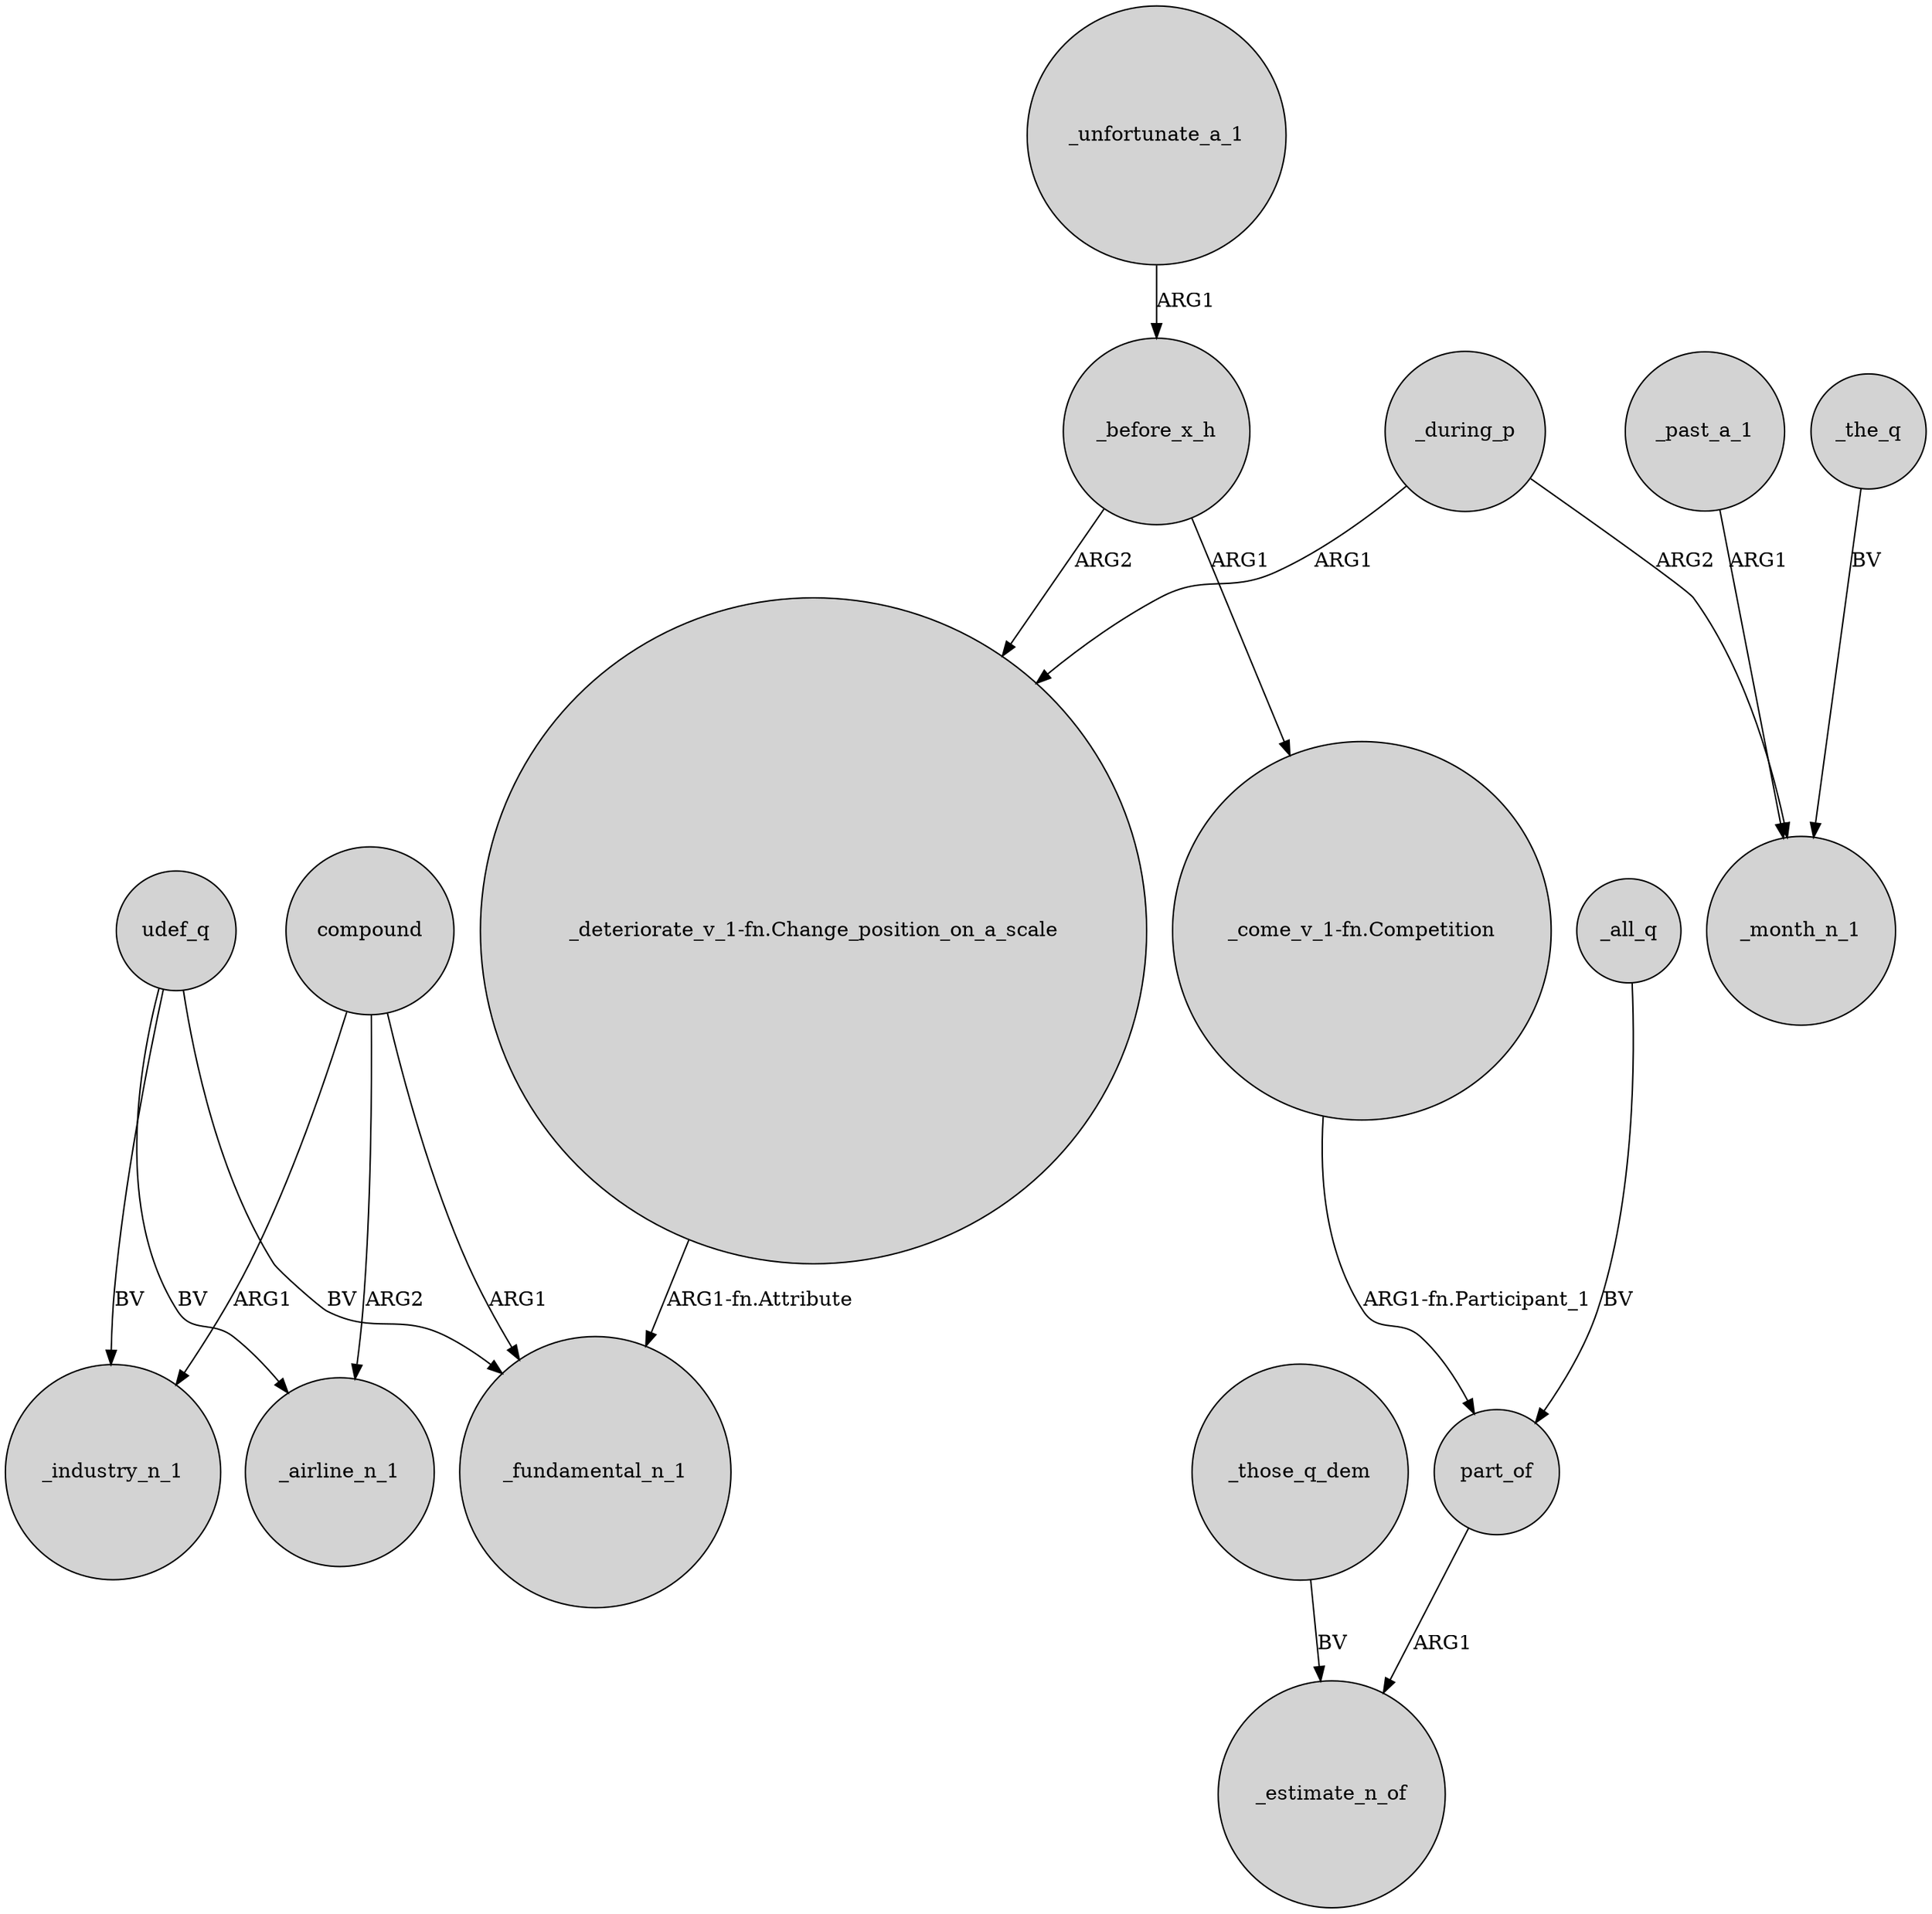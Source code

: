 digraph {
	node [shape=circle style=filled]
	udef_q -> _airline_n_1 [label=BV]
	part_of -> _estimate_n_of [label=ARG1]
	_past_a_1 -> _month_n_1 [label=ARG1]
	_before_x_h -> "_deteriorate_v_1-fn.Change_position_on_a_scale" [label=ARG2]
	_during_p -> _month_n_1 [label=ARG2]
	_those_q_dem -> _estimate_n_of [label=BV]
	_before_x_h -> "_come_v_1-fn.Competition" [label=ARG1]
	_all_q -> part_of [label=BV]
	_unfortunate_a_1 -> _before_x_h [label=ARG1]
	compound -> _fundamental_n_1 [label=ARG1]
	"_deteriorate_v_1-fn.Change_position_on_a_scale" -> _fundamental_n_1 [label="ARG1-fn.Attribute"]
	compound -> _industry_n_1 [label=ARG1]
	_the_q -> _month_n_1 [label=BV]
	"_come_v_1-fn.Competition" -> part_of [label="ARG1-fn.Participant_1"]
	compound -> _airline_n_1 [label=ARG2]
	_during_p -> "_deteriorate_v_1-fn.Change_position_on_a_scale" [label=ARG1]
	udef_q -> _industry_n_1 [label=BV]
	udef_q -> _fundamental_n_1 [label=BV]
}
